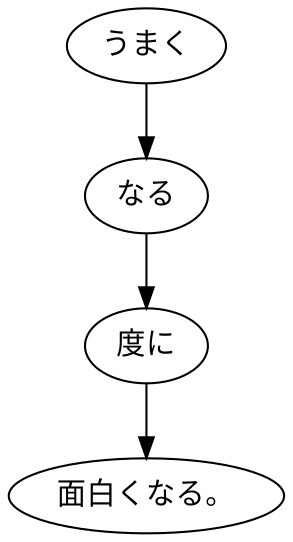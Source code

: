 digraph graph4123 {
	node0 [label="うまく"];
	node1 [label="なる"];
	node2 [label="度に"];
	node3 [label="面白くなる。"];
	node0 -> node1;
	node1 -> node2;
	node2 -> node3;
}
